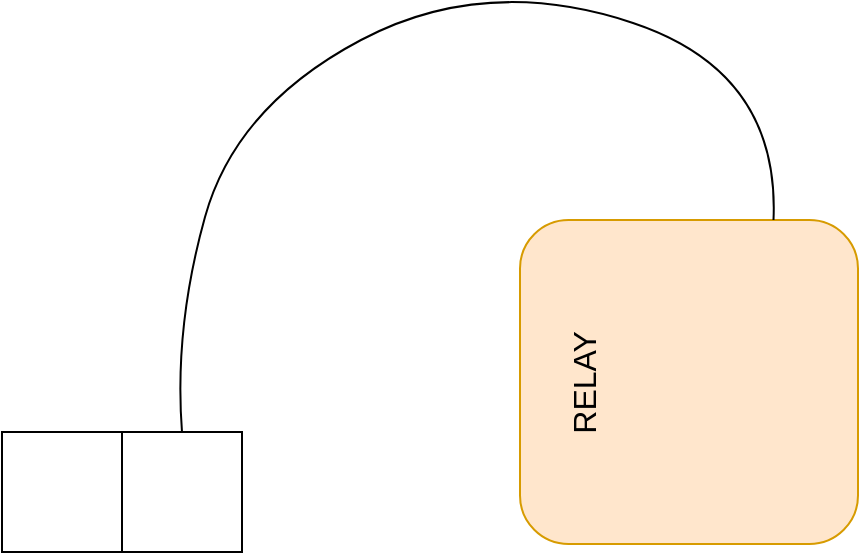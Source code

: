 <mxfile version="21.7.1" type="github">
  <diagram name="Page-1" id="mlqy6NxU03OyKlMlSbE0">
    <mxGraphModel dx="1239" dy="973" grid="0" gridSize="10" guides="1" tooltips="1" connect="1" arrows="1" fold="1" page="0" pageScale="1" pageWidth="850" pageHeight="1100" math="0" shadow="0">
      <root>
        <mxCell id="0" />
        <mxCell id="1" parent="0" />
        <mxCell id="MVbt9_RhA76U3nWx9K8z-3" value="" style="rounded=1;whiteSpace=wrap;html=1;fontSize=16;fillColor=#ffe6cc;strokeColor=#d79b00;" vertex="1" parent="1">
          <mxGeometry x="115" y="-271" width="169" height="162" as="geometry" />
        </mxCell>
        <mxCell id="MVbt9_RhA76U3nWx9K8z-4" value="" style="rounded=0;whiteSpace=wrap;html=1;fontSize=16;" vertex="1" parent="1">
          <mxGeometry x="-144" y="-165" width="120" height="60" as="geometry" />
        </mxCell>
        <mxCell id="MVbt9_RhA76U3nWx9K8z-5" value="" style="endArrow=none;html=1;rounded=0;fontSize=12;startSize=8;endSize=8;curved=1;entryX=0.5;entryY=0;entryDx=0;entryDy=0;exitX=0.5;exitY=1;exitDx=0;exitDy=0;" edge="1" parent="1" source="MVbt9_RhA76U3nWx9K8z-4" target="MVbt9_RhA76U3nWx9K8z-4">
          <mxGeometry width="50" height="50" relative="1" as="geometry">
            <mxPoint x="154" y="-287" as="sourcePoint" />
            <mxPoint x="204" y="-337" as="targetPoint" />
          </mxGeometry>
        </mxCell>
        <mxCell id="MVbt9_RhA76U3nWx9K8z-6" value="" style="endArrow=none;html=1;rounded=0;fontSize=12;startSize=8;endSize=8;curved=1;entryX=0.75;entryY=0;entryDx=0;entryDy=0;exitX=0.75;exitY=0;exitDx=0;exitDy=0;" edge="1" parent="1" source="MVbt9_RhA76U3nWx9K8z-4" target="MVbt9_RhA76U3nWx9K8z-3">
          <mxGeometry width="50" height="50" relative="1" as="geometry">
            <mxPoint x="175" y="-149" as="sourcePoint" />
            <mxPoint x="225" y="-199" as="targetPoint" />
            <Array as="points">
              <mxPoint x="-58" y="-217" />
              <mxPoint x="-27" y="-328" />
              <mxPoint x="98" y="-394" />
              <mxPoint x="245" y="-345" />
            </Array>
          </mxGeometry>
        </mxCell>
        <mxCell id="MVbt9_RhA76U3nWx9K8z-9" value="RELAY" style="text;html=1;strokeColor=none;fillColor=none;align=center;verticalAlign=middle;whiteSpace=wrap;rounded=0;fontSize=16;rotation=-90;" vertex="1" parent="1">
          <mxGeometry x="83" y="-230" width="128.44" height="80" as="geometry" />
        </mxCell>
      </root>
    </mxGraphModel>
  </diagram>
</mxfile>

